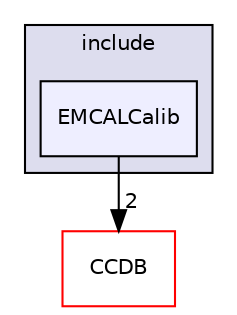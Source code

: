 digraph "/home/travis/build/AliceO2Group/AliceO2/Detectors/EMCAL/calib/include/EMCALCalib" {
  bgcolor=transparent;
  compound=true
  node [ fontsize="10", fontname="Helvetica"];
  edge [ labelfontsize="10", labelfontname="Helvetica"];
  subgraph clusterdir_ec32ba3ed7ed91a592931bafe482258b {
    graph [ bgcolor="#ddddee", pencolor="black", label="include" fontname="Helvetica", fontsize="10", URL="dir_ec32ba3ed7ed91a592931bafe482258b.html"]
  dir_174b6d253983f333c653ebc3f99e0fc6 [shape=box, label="EMCALCalib", style="filled", fillcolor="#eeeeff", pencolor="black", URL="dir_174b6d253983f333c653ebc3f99e0fc6.html"];
  }
  dir_6af676bf18881990e4083e191d0e63e0 [shape=box label="CCDB" color="red" URL="dir_6af676bf18881990e4083e191d0e63e0.html"];
  dir_174b6d253983f333c653ebc3f99e0fc6->dir_6af676bf18881990e4083e191d0e63e0 [headlabel="2", labeldistance=1.5 headhref="dir_000327_000004.html"];
}
